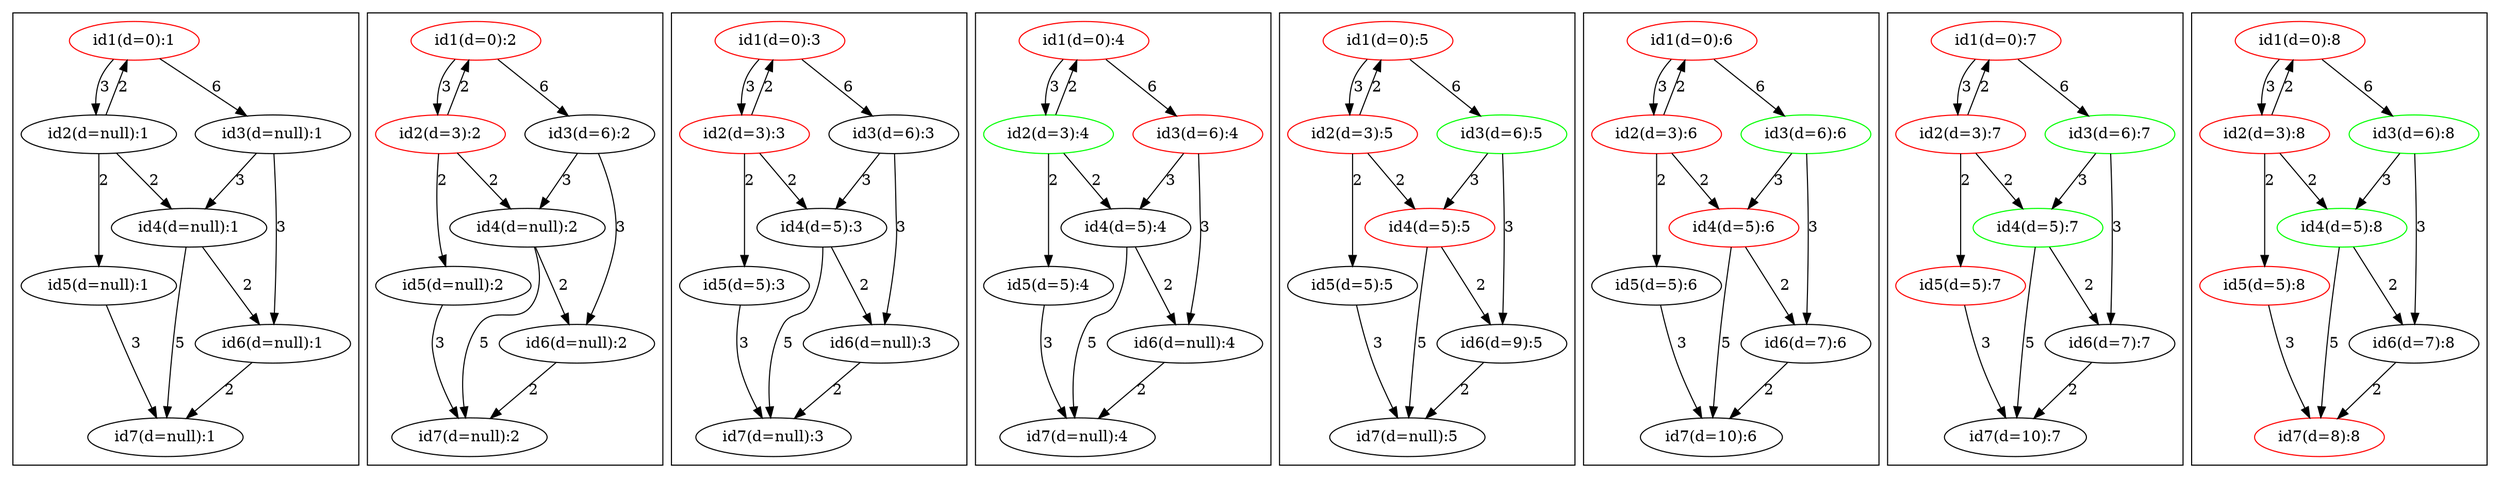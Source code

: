 digraph graph_name {

subgraph cluster1 {
edge [style = "solid"];
node [color = "#000000"]
;"id1(d=0):1" [color="#00FF00"] ;
"id1(d=0):1" [color="#FF0000"] ;
"id1(d=0):1" -> "id2(d=null):1"[label="3"] ;
"id2(d=null):1" -> "id1(d=0):1"[label="2"] ;
"id2(d=null):1" -> "id4(d=null):1"[label="2"] ;
"id4(d=null):1" -> "id6(d=null):1"[label="2"] ;
"id6(d=null):1" -> "id7(d=null):1"[label="2"] ;
"id4(d=null):1" -> "id7(d=null):1"[label="5"] ;
"id2(d=null):1" -> "id5(d=null):1"[label="2"] ;
"id5(d=null):1" -> "id7(d=null):1"[label="3"] ;
"id1(d=0):1" -> "id3(d=null):1"[label="6"] ;
"id3(d=null):1" -> "id4(d=null):1"[label="3"] ;
"id3(d=null):1" -> "id6(d=null):1"[label="3"] ;
}

subgraph cluster2 {
edge [style = "solid"];
node [color = "#000000"]
;"id1(d=0):2" [color="#00FF00"] ;
"id2(d=3):2" [color="#00FF00"] ;
"id1(d=0):2" [color="#FF0000"] ;
"id2(d=3):2" [color="#FF0000"] ;
"id1(d=0):2" -> "id2(d=3):2"[label="3"] ;
"id2(d=3):2" -> "id1(d=0):2"[label="2"] ;
"id2(d=3):2" -> "id4(d=null):2"[label="2"] ;
"id4(d=null):2" -> "id6(d=null):2"[label="2"] ;
"id6(d=null):2" -> "id7(d=null):2"[label="2"] ;
"id4(d=null):2" -> "id7(d=null):2"[label="5"] ;
"id2(d=3):2" -> "id5(d=null):2"[label="2"] ;
"id5(d=null):2" -> "id7(d=null):2"[label="3"] ;
"id1(d=0):2" -> "id3(d=6):2"[label="6"] ;
"id3(d=6):2" -> "id4(d=null):2"[label="3"] ;
"id3(d=6):2" -> "id6(d=null):2"[label="3"] ;
}

subgraph cluster3 {
edge [style = "solid"];
node [color = "#000000"]
;"id1(d=0):3" [color="#00FF00"] ;
"id2(d=3):3" [color="#00FF00"] ;
"id2(d=3):3" [color="#00FF00"] ;
"id1(d=0):3" [color="#FF0000"] ;
"id2(d=3):3" [color="#FF0000"] ;
"id1(d=0):3" -> "id2(d=3):3"[label="3"] ;
"id2(d=3):3" -> "id1(d=0):3"[label="2"] ;
"id2(d=3):3" -> "id4(d=5):3"[label="2"] ;
"id4(d=5):3" -> "id6(d=null):3"[label="2"] ;
"id6(d=null):3" -> "id7(d=null):3"[label="2"] ;
"id4(d=5):3" -> "id7(d=null):3"[label="5"] ;
"id2(d=3):3" -> "id5(d=5):3"[label="2"] ;
"id5(d=5):3" -> "id7(d=null):3"[label="3"] ;
"id1(d=0):3" -> "id3(d=6):3"[label="6"] ;
"id3(d=6):3" -> "id4(d=5):3"[label="3"] ;
"id3(d=6):3" -> "id6(d=null):3"[label="3"] ;
}

subgraph cluster4 {
edge [style = "solid"];
node [color = "#000000"]
;"id1(d=0):4" [color="#00FF00"] ;
"id2(d=3):4" [color="#00FF00"] ;
"id2(d=3):4" [color="#00FF00"] ;
"id3(d=6):4" [color="#00FF00"] ;
"id1(d=0):4" [color="#FF0000"] ;
"id3(d=6):4" [color="#FF0000"] ;
"id1(d=0):4" -> "id2(d=3):4"[label="3"] ;
"id2(d=3):4" -> "id1(d=0):4"[label="2"] ;
"id2(d=3):4" -> "id4(d=5):4"[label="2"] ;
"id4(d=5):4" -> "id6(d=null):4"[label="2"] ;
"id6(d=null):4" -> "id7(d=null):4"[label="2"] ;
"id4(d=5):4" -> "id7(d=null):4"[label="5"] ;
"id2(d=3):4" -> "id5(d=5):4"[label="2"] ;
"id5(d=5):4" -> "id7(d=null):4"[label="3"] ;
"id1(d=0):4" -> "id3(d=6):4"[label="6"] ;
"id3(d=6):4" -> "id4(d=5):4"[label="3"] ;
"id3(d=6):4" -> "id6(d=null):4"[label="3"] ;
}

subgraph cluster5 {
edge [style = "solid"];
node [color = "#000000"]
;"id1(d=0):5" [color="#00FF00"] ;
"id2(d=3):5" [color="#00FF00"] ;
"id2(d=3):5" [color="#00FF00"] ;
"id3(d=6):5" [color="#00FF00"] ;
"id4(d=5):5" [color="#00FF00"] ;
"id1(d=0):5" [color="#FF0000"] ;
"id2(d=3):5" [color="#FF0000"] ;
"id4(d=5):5" [color="#FF0000"] ;
"id1(d=0):5" -> "id2(d=3):5"[label="3"] ;
"id2(d=3):5" -> "id1(d=0):5"[label="2"] ;
"id2(d=3):5" -> "id4(d=5):5"[label="2"] ;
"id4(d=5):5" -> "id6(d=9):5"[label="2"] ;
"id6(d=9):5" -> "id7(d=null):5"[label="2"] ;
"id4(d=5):5" -> "id7(d=null):5"[label="5"] ;
"id2(d=3):5" -> "id5(d=5):5"[label="2"] ;
"id5(d=5):5" -> "id7(d=null):5"[label="3"] ;
"id1(d=0):5" -> "id3(d=6):5"[label="6"] ;
"id3(d=6):5" -> "id4(d=5):5"[label="3"] ;
"id3(d=6):5" -> "id6(d=9):5"[label="3"] ;
}

subgraph cluster6 {
edge [style = "solid"];
node [color = "#000000"]
;"id1(d=0):6" [color="#00FF00"] ;
"id2(d=3):6" [color="#00FF00"] ;
"id2(d=3):6" [color="#00FF00"] ;
"id3(d=6):6" [color="#00FF00"] ;
"id4(d=5):6" [color="#00FF00"] ;
"id4(d=5):6" [color="#00FF00"] ;
"id1(d=0):6" [color="#FF0000"] ;
"id2(d=3):6" [color="#FF0000"] ;
"id4(d=5):6" [color="#FF0000"] ;
"id1(d=0):6" -> "id2(d=3):6"[label="3"] ;
"id2(d=3):6" -> "id1(d=0):6"[label="2"] ;
"id2(d=3):6" -> "id4(d=5):6"[label="2"] ;
"id4(d=5):6" -> "id6(d=7):6"[label="2"] ;
"id6(d=7):6" -> "id7(d=10):6"[label="2"] ;
"id4(d=5):6" -> "id7(d=10):6"[label="5"] ;
"id2(d=3):6" -> "id5(d=5):6"[label="2"] ;
"id5(d=5):6" -> "id7(d=10):6"[label="3"] ;
"id1(d=0):6" -> "id3(d=6):6"[label="6"] ;
"id3(d=6):6" -> "id4(d=5):6"[label="3"] ;
"id3(d=6):6" -> "id6(d=7):6"[label="3"] ;
}

subgraph cluster7 {
edge [style = "solid"];
node [color = "#000000"]
;"id1(d=0):7" [color="#00FF00"] ;
"id2(d=3):7" [color="#00FF00"] ;
"id2(d=3):7" [color="#00FF00"] ;
"id3(d=6):7" [color="#00FF00"] ;
"id4(d=5):7" [color="#00FF00"] ;
"id4(d=5):7" [color="#00FF00"] ;
"id5(d=5):7" [color="#00FF00"] ;
"id1(d=0):7" [color="#FF0000"] ;
"id2(d=3):7" [color="#FF0000"] ;
"id5(d=5):7" [color="#FF0000"] ;
"id1(d=0):7" -> "id2(d=3):7"[label="3"] ;
"id2(d=3):7" -> "id1(d=0):7"[label="2"] ;
"id2(d=3):7" -> "id4(d=5):7"[label="2"] ;
"id4(d=5):7" -> "id6(d=7):7"[label="2"] ;
"id6(d=7):7" -> "id7(d=10):7"[label="2"] ;
"id4(d=5):7" -> "id7(d=10):7"[label="5"] ;
"id2(d=3):7" -> "id5(d=5):7"[label="2"] ;
"id5(d=5):7" -> "id7(d=10):7"[label="3"] ;
"id1(d=0):7" -> "id3(d=6):7"[label="6"] ;
"id3(d=6):7" -> "id4(d=5):7"[label="3"] ;
"id3(d=6):7" -> "id6(d=7):7"[label="3"] ;
}

subgraph cluster8 {
edge [style = "solid"];
node [color = "#000000"]
;"id1(d=0):8" [color="#00FF00"] ;
"id2(d=3):8" [color="#00FF00"] ;
"id2(d=3):8" [color="#00FF00"] ;
"id3(d=6):8" [color="#00FF00"] ;
"id4(d=5):8" [color="#00FF00"] ;
"id4(d=5):8" [color="#00FF00"] ;
"id5(d=5):8" [color="#00FF00"] ;
"id1(d=0):8" [color="#FF0000"] ;
"id2(d=3):8" [color="#FF0000"] ;
"id5(d=5):8" [color="#FF0000"] ;
"id7(d=8):8" [color="#FF0000"] ;
"id1(d=0):8" -> "id2(d=3):8"[label="3"] ;
"id2(d=3):8" -> "id1(d=0):8"[label="2"] ;
"id2(d=3):8" -> "id4(d=5):8"[label="2"] ;
"id4(d=5):8" -> "id6(d=7):8"[label="2"] ;
"id6(d=7):8" -> "id7(d=8):8"[label="2"] ;
"id4(d=5):8" -> "id7(d=8):8"[label="5"] ;
"id2(d=3):8" -> "id5(d=5):8"[label="2"] ;
"id5(d=5):8" -> "id7(d=8):8"[label="3"] ;
"id1(d=0):8" -> "id3(d=6):8"[label="6"] ;
"id3(d=6):8" -> "id4(d=5):8"[label="3"] ;
"id3(d=6):8" -> "id6(d=7):8"[label="3"] ;
}

}


